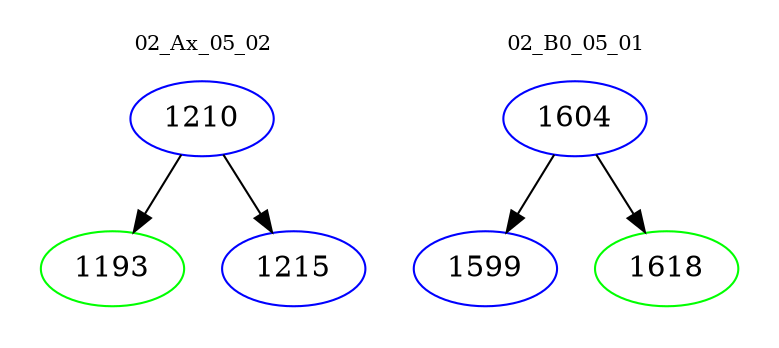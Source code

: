 digraph{
subgraph cluster_0 {
color = white
label = "02_Ax_05_02";
fontsize=10;
T0_1210 [label="1210", color="blue"]
T0_1210 -> T0_1193 [color="black"]
T0_1193 [label="1193", color="green"]
T0_1210 -> T0_1215 [color="black"]
T0_1215 [label="1215", color="blue"]
}
subgraph cluster_1 {
color = white
label = "02_B0_05_01";
fontsize=10;
T1_1604 [label="1604", color="blue"]
T1_1604 -> T1_1599 [color="black"]
T1_1599 [label="1599", color="blue"]
T1_1604 -> T1_1618 [color="black"]
T1_1618 [label="1618", color="green"]
}
}
